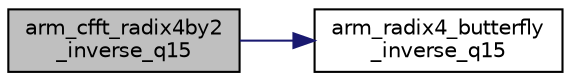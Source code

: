 digraph "arm_cfft_radix4by2_inverse_q15"
{
  edge [fontname="Helvetica",fontsize="10",labelfontname="Helvetica",labelfontsize="10"];
  node [fontname="Helvetica",fontsize="10",shape=record];
  rankdir="LR";
  Node4 [label="arm_cfft_radix4by2\l_inverse_q15",height=0.2,width=0.4,color="black", fillcolor="grey75", style="filled", fontcolor="black"];
  Node4 -> Node5 [color="midnightblue",fontsize="10",style="solid",fontname="Helvetica"];
  Node5 [label="arm_radix4_butterfly\l_inverse_q15",height=0.2,width=0.4,color="black", fillcolor="white", style="filled",URL="$arm__cfft__q15_8c.html#a734ecff00f21a6a10e9ec437c8987eb1",tooltip="Core function for the Q15 CIFFT butterfly process. "];
}
